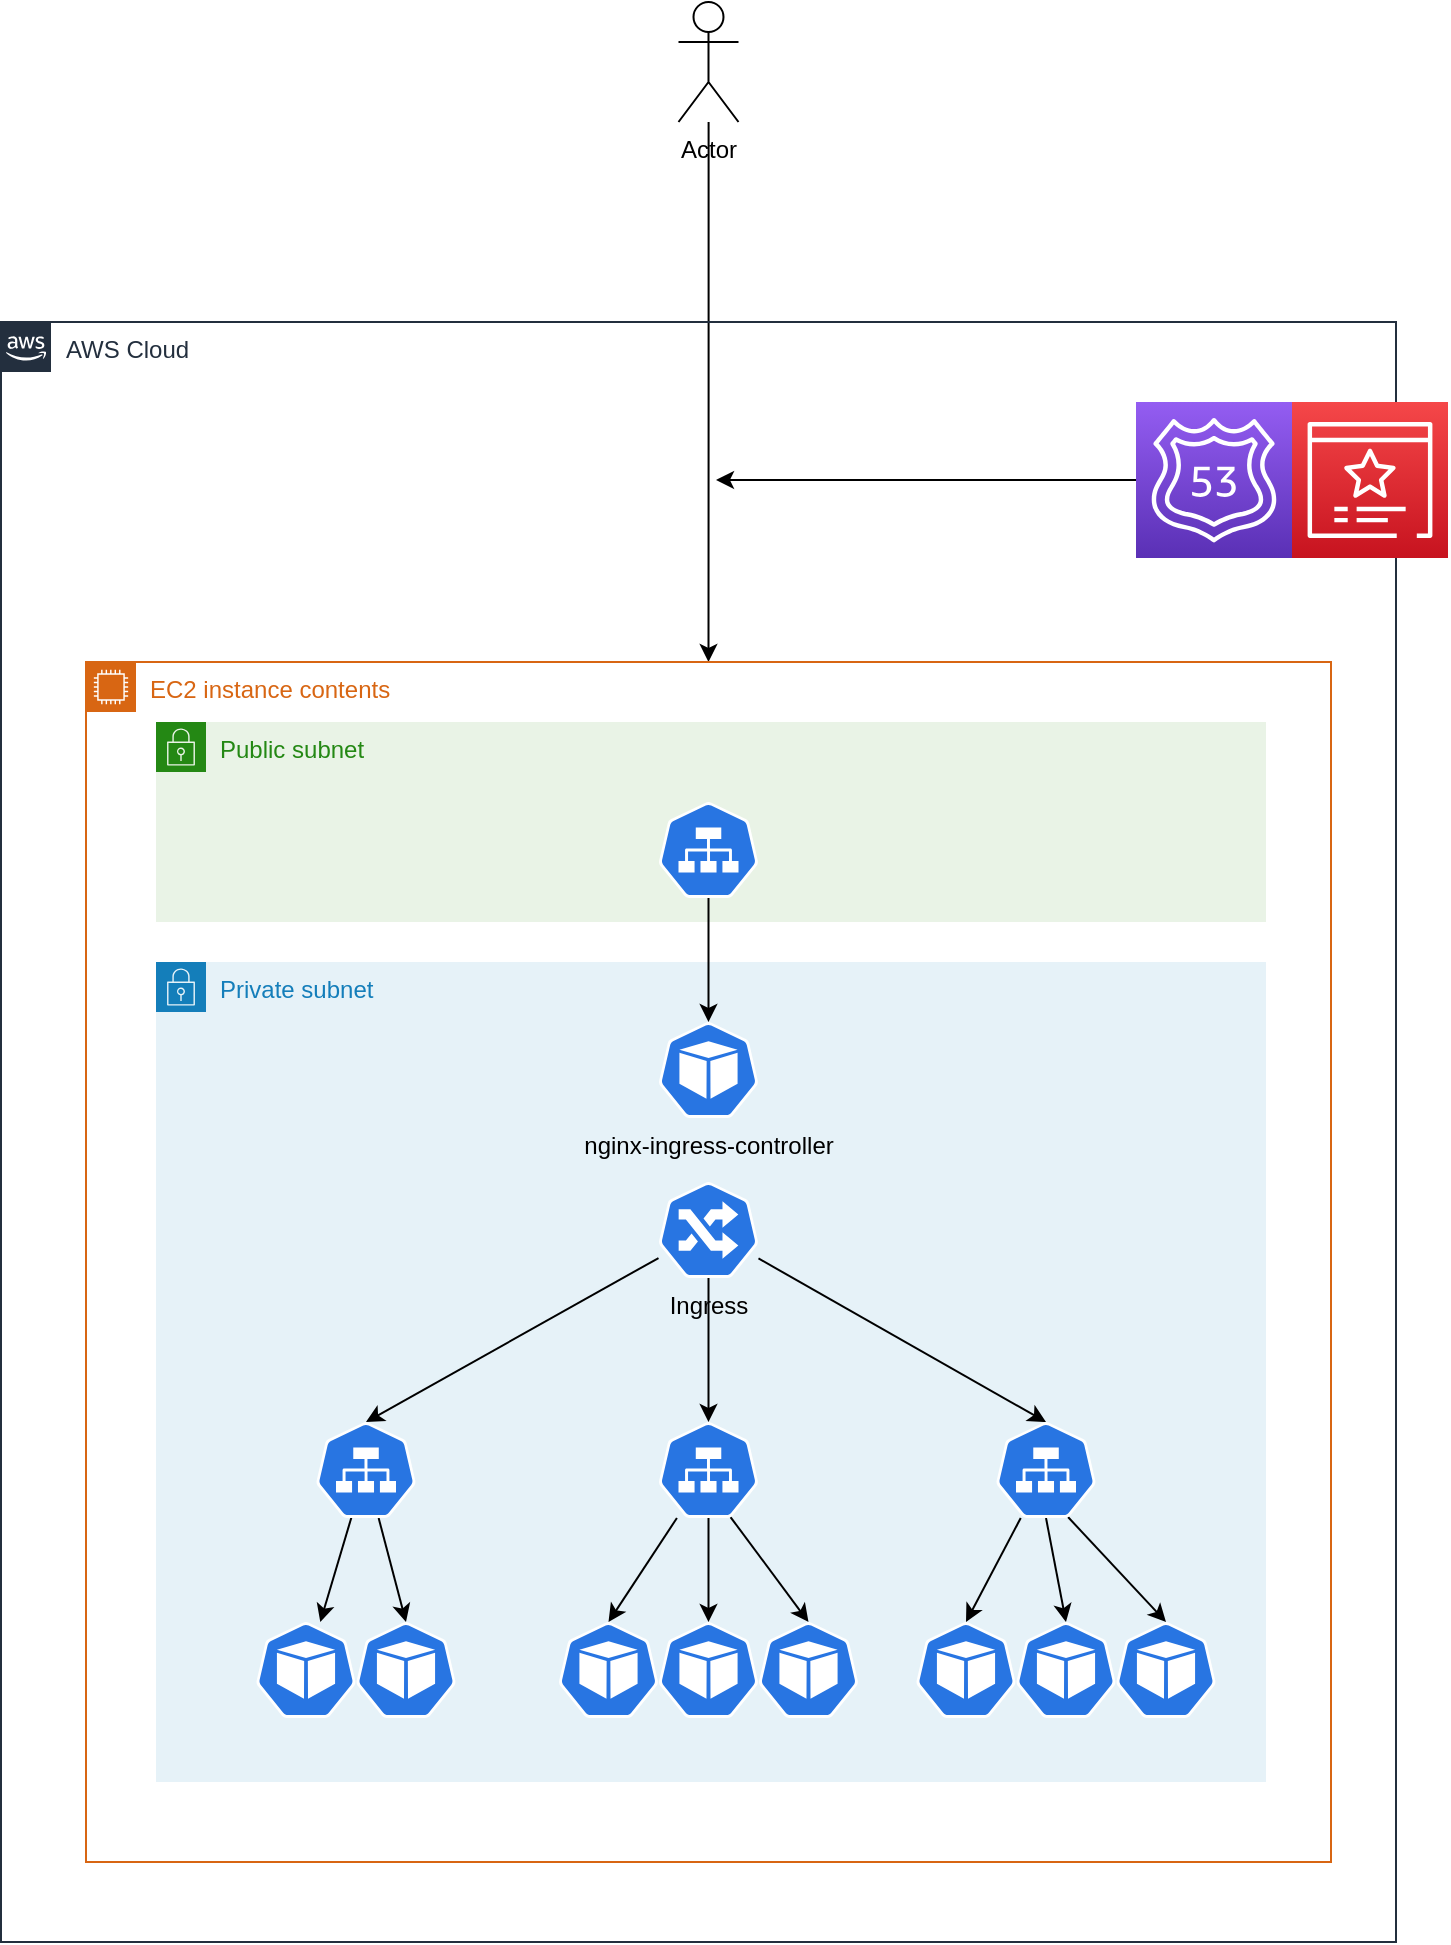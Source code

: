 <mxfile version="21.1.5" type="github">
  <diagram name="ページ1" id="b6cP6s-2PIrbOrg8djCM">
    <mxGraphModel dx="1687" dy="889" grid="1" gridSize="10" guides="1" tooltips="1" connect="1" arrows="1" fold="1" page="1" pageScale="1" pageWidth="827" pageHeight="1169" math="0" shadow="0">
      <root>
        <mxCell id="0" />
        <mxCell id="1" parent="0" />
        <mxCell id="jeN-R2pzI65hk0BV5s3f-5" style="edgeStyle=orthogonalEdgeStyle;rounded=0;orthogonalLoop=1;jettySize=auto;html=1;" edge="1" parent="1" source="jeN-R2pzI65hk0BV5s3f-4" target="jeN-R2pzI65hk0BV5s3f-13">
          <mxGeometry relative="1" as="geometry">
            <mxPoint x="245" y="200" as="targetPoint" />
          </mxGeometry>
        </mxCell>
        <mxCell id="jeN-R2pzI65hk0BV5s3f-4" value="Actor" style="shape=umlActor;verticalLabelPosition=bottom;verticalAlign=top;html=1;" vertex="1" parent="1">
          <mxGeometry x="431.25" y="20" width="30" height="60" as="geometry" />
        </mxCell>
        <mxCell id="jeN-R2pzI65hk0BV5s3f-6" value="AWS Cloud" style="points=[[0,0],[0.25,0],[0.5,0],[0.75,0],[1,0],[1,0.25],[1,0.5],[1,0.75],[1,1],[0.75,1],[0.5,1],[0.25,1],[0,1],[0,0.75],[0,0.5],[0,0.25]];outlineConnect=0;gradientColor=none;html=1;whiteSpace=wrap;fontSize=12;fontStyle=0;container=1;pointerEvents=0;collapsible=0;recursiveResize=0;shape=mxgraph.aws4.group;grIcon=mxgraph.aws4.group_aws_cloud_alt;strokeColor=#232F3E;fillColor=none;verticalAlign=top;align=left;spacingLeft=30;fontColor=#232F3E;dashed=0;" vertex="1" parent="1">
          <mxGeometry x="92.5" y="180" width="697.5" height="810" as="geometry" />
        </mxCell>
        <mxCell id="jeN-R2pzI65hk0BV5s3f-13" value="EC2 instance contents" style="points=[[0,0],[0.25,0],[0.5,0],[0.75,0],[1,0],[1,0.25],[1,0.5],[1,0.75],[1,1],[0.75,1],[0.5,1],[0.25,1],[0,1],[0,0.75],[0,0.5],[0,0.25]];outlineConnect=0;gradientColor=none;html=1;whiteSpace=wrap;fontSize=12;fontStyle=0;container=1;pointerEvents=0;collapsible=0;recursiveResize=0;shape=mxgraph.aws4.group;grIcon=mxgraph.aws4.group_ec2_instance_contents;strokeColor=#D86613;fillColor=none;verticalAlign=top;align=left;spacingLeft=30;fontColor=#D86613;dashed=0;" vertex="1" parent="jeN-R2pzI65hk0BV5s3f-6">
          <mxGeometry x="42.5" y="170" width="622.5" height="600" as="geometry" />
        </mxCell>
        <mxCell id="jeN-R2pzI65hk0BV5s3f-55" value="Private subnet" style="points=[[0,0],[0.25,0],[0.5,0],[0.75,0],[1,0],[1,0.25],[1,0.5],[1,0.75],[1,1],[0.75,1],[0.5,1],[0.25,1],[0,1],[0,0.75],[0,0.5],[0,0.25]];outlineConnect=0;gradientColor=none;html=1;whiteSpace=wrap;fontSize=12;fontStyle=0;container=1;pointerEvents=0;collapsible=0;recursiveResize=0;shape=mxgraph.aws4.group;grIcon=mxgraph.aws4.group_security_group;grStroke=0;strokeColor=#147EBA;fillColor=#E6F2F8;verticalAlign=top;align=left;spacingLeft=30;fontColor=#147EBA;dashed=0;" vertex="1" parent="jeN-R2pzI65hk0BV5s3f-13">
          <mxGeometry x="35" y="150" width="555" height="410" as="geometry" />
        </mxCell>
        <mxCell id="jeN-R2pzI65hk0BV5s3f-56" value="Public subnet" style="points=[[0,0],[0.25,0],[0.5,0],[0.75,0],[1,0],[1,0.25],[1,0.5],[1,0.75],[1,1],[0.75,1],[0.5,1],[0.25,1],[0,1],[0,0.75],[0,0.5],[0,0.25]];outlineConnect=0;gradientColor=none;html=1;whiteSpace=wrap;fontSize=12;fontStyle=0;container=1;pointerEvents=0;collapsible=0;recursiveResize=0;shape=mxgraph.aws4.group;grIcon=mxgraph.aws4.group_security_group;grStroke=0;strokeColor=#248814;fillColor=#E9F3E6;verticalAlign=top;align=left;spacingLeft=30;fontColor=#248814;dashed=0;" vertex="1" parent="jeN-R2pzI65hk0BV5s3f-13">
          <mxGeometry x="35" y="30" width="555" height="100" as="geometry" />
        </mxCell>
        <mxCell id="jeN-R2pzI65hk0BV5s3f-15" style="edgeStyle=orthogonalEdgeStyle;rounded=0;orthogonalLoop=1;jettySize=auto;html=1;" edge="1" parent="jeN-R2pzI65hk0BV5s3f-6" source="jeN-R2pzI65hk0BV5s3f-8">
          <mxGeometry relative="1" as="geometry">
            <mxPoint x="357.5" y="79" as="targetPoint" />
          </mxGeometry>
        </mxCell>
        <mxCell id="jeN-R2pzI65hk0BV5s3f-8" value="" style="sketch=0;points=[[0,0,0],[0.25,0,0],[0.5,0,0],[0.75,0,0],[1,0,0],[0,1,0],[0.25,1,0],[0.5,1,0],[0.75,1,0],[1,1,0],[0,0.25,0],[0,0.5,0],[0,0.75,0],[1,0.25,0],[1,0.5,0],[1,0.75,0]];outlineConnect=0;fontColor=#232F3E;gradientColor=#945DF2;gradientDirection=north;fillColor=#5A30B5;strokeColor=#ffffff;dashed=0;verticalLabelPosition=bottom;verticalAlign=top;align=center;html=1;fontSize=12;fontStyle=0;aspect=fixed;shape=mxgraph.aws4.resourceIcon;resIcon=mxgraph.aws4.route_53;" vertex="1" parent="jeN-R2pzI65hk0BV5s3f-6">
          <mxGeometry x="567.5" y="40" width="78" height="78" as="geometry" />
        </mxCell>
        <mxCell id="jeN-R2pzI65hk0BV5s3f-9" value="" style="sketch=0;points=[[0,0,0],[0.25,0,0],[0.5,0,0],[0.75,0,0],[1,0,0],[0,1,0],[0.25,1,0],[0.5,1,0],[0.75,1,0],[1,1,0],[0,0.25,0],[0,0.5,0],[0,0.75,0],[1,0.25,0],[1,0.5,0],[1,0.75,0]];outlineConnect=0;fontColor=#232F3E;gradientColor=#F54749;gradientDirection=north;fillColor=#C7131F;strokeColor=#ffffff;dashed=0;verticalLabelPosition=bottom;verticalAlign=top;align=center;html=1;fontSize=12;fontStyle=0;aspect=fixed;shape=mxgraph.aws4.resourceIcon;resIcon=mxgraph.aws4.certificate_manager_3;" vertex="1" parent="jeN-R2pzI65hk0BV5s3f-6">
          <mxGeometry x="645.5" y="40" width="78" height="78" as="geometry" />
        </mxCell>
        <mxCell id="jeN-R2pzI65hk0BV5s3f-24" style="edgeStyle=orthogonalEdgeStyle;rounded=0;orthogonalLoop=1;jettySize=auto;html=1;strokeColor=none;" edge="1" parent="1" source="jeN-R2pzI65hk0BV5s3f-20" target="jeN-R2pzI65hk0BV5s3f-21">
          <mxGeometry relative="1" as="geometry">
            <Array as="points">
              <mxPoint x="275" y="634" />
            </Array>
          </mxGeometry>
        </mxCell>
        <mxCell id="jeN-R2pzI65hk0BV5s3f-25" style="rounded=0;orthogonalLoop=1;jettySize=auto;html=1;entryX=0.5;entryY=0;entryDx=0;entryDy=0;entryPerimeter=0;" edge="1" parent="1" source="jeN-R2pzI65hk0BV5s3f-20" target="jeN-R2pzI65hk0BV5s3f-21">
          <mxGeometry relative="1" as="geometry" />
        </mxCell>
        <mxCell id="jeN-R2pzI65hk0BV5s3f-28" style="edgeStyle=orthogonalEdgeStyle;rounded=0;orthogonalLoop=1;jettySize=auto;html=1;" edge="1" parent="1" source="jeN-R2pzI65hk0BV5s3f-20" target="jeN-R2pzI65hk0BV5s3f-26">
          <mxGeometry relative="1" as="geometry" />
        </mxCell>
        <mxCell id="jeN-R2pzI65hk0BV5s3f-29" style="rounded=0;orthogonalLoop=1;jettySize=auto;html=1;entryX=0.5;entryY=0;entryDx=0;entryDy=0;entryPerimeter=0;" edge="1" parent="1" source="jeN-R2pzI65hk0BV5s3f-20" target="jeN-R2pzI65hk0BV5s3f-27">
          <mxGeometry relative="1" as="geometry" />
        </mxCell>
        <mxCell id="jeN-R2pzI65hk0BV5s3f-20" value="Ingress" style="sketch=0;html=1;dashed=0;whitespace=wrap;fillColor=#2875E2;strokeColor=#ffffff;points=[[0.005,0.63,0],[0.1,0.2,0],[0.9,0.2,0],[0.5,0,0],[0.995,0.63,0],[0.72,0.99,0],[0.5,1,0],[0.28,0.99,0]];verticalLabelPosition=bottom;align=center;verticalAlign=top;shape=mxgraph.kubernetes.icon;prIcon=ing" vertex="1" parent="1">
          <mxGeometry x="421.25" y="610" width="50" height="48" as="geometry" />
        </mxCell>
        <mxCell id="jeN-R2pzI65hk0BV5s3f-44" style="rounded=0;orthogonalLoop=1;jettySize=auto;html=1;" edge="1" parent="1" target="jeN-R2pzI65hk0BV5s3f-38">
          <mxGeometry relative="1" as="geometry">
            <mxPoint x="270" y="770" as="sourcePoint" />
          </mxGeometry>
        </mxCell>
        <mxCell id="jeN-R2pzI65hk0BV5s3f-45" style="rounded=0;orthogonalLoop=1;jettySize=auto;html=1;entryX=0.5;entryY=0;entryDx=0;entryDy=0;entryPerimeter=0;" edge="1" parent="1" source="jeN-R2pzI65hk0BV5s3f-21" target="jeN-R2pzI65hk0BV5s3f-37">
          <mxGeometry relative="1" as="geometry" />
        </mxCell>
        <mxCell id="jeN-R2pzI65hk0BV5s3f-21" value="" style="sketch=0;html=1;dashed=0;whitespace=wrap;fillColor=#2875E2;strokeColor=#ffffff;points=[[0.005,0.63,0],[0.1,0.2,0],[0.9,0.2,0],[0.5,0,0],[0.995,0.63,0],[0.72,0.99,0],[0.5,1,0],[0.28,0.99,0]];verticalLabelPosition=bottom;align=center;verticalAlign=top;shape=mxgraph.kubernetes.icon;prIcon=svc" vertex="1" parent="1">
          <mxGeometry x="250" y="730" width="50" height="48" as="geometry" />
        </mxCell>
        <mxCell id="jeN-R2pzI65hk0BV5s3f-32" style="edgeStyle=orthogonalEdgeStyle;rounded=0;orthogonalLoop=1;jettySize=auto;html=1;entryX=0.5;entryY=0;entryDx=0;entryDy=0;entryPerimeter=0;" edge="1" parent="1" source="jeN-R2pzI65hk0BV5s3f-22" target="jeN-R2pzI65hk0BV5s3f-31">
          <mxGeometry relative="1" as="geometry" />
        </mxCell>
        <mxCell id="jeN-R2pzI65hk0BV5s3f-22" value="" style="sketch=0;html=1;dashed=0;whitespace=wrap;fillColor=#2875E2;strokeColor=#ffffff;points=[[0.005,0.63,0],[0.1,0.2,0],[0.9,0.2,0],[0.5,0,0],[0.995,0.63,0],[0.72,0.99,0],[0.5,1,0],[0.28,0.99,0]];verticalLabelPosition=bottom;align=center;verticalAlign=top;shape=mxgraph.kubernetes.icon;prIcon=svc" vertex="1" parent="1">
          <mxGeometry x="421.25" y="420" width="50" height="48" as="geometry" />
        </mxCell>
        <mxCell id="jeN-R2pzI65hk0BV5s3f-46" style="rounded=0;orthogonalLoop=1;jettySize=auto;html=1;entryX=0.5;entryY=0;entryDx=0;entryDy=0;entryPerimeter=0;" edge="1" parent="1" source="jeN-R2pzI65hk0BV5s3f-26" target="jeN-R2pzI65hk0BV5s3f-36">
          <mxGeometry relative="1" as="geometry" />
        </mxCell>
        <mxCell id="jeN-R2pzI65hk0BV5s3f-47" style="edgeStyle=orthogonalEdgeStyle;rounded=0;orthogonalLoop=1;jettySize=auto;html=1;entryX=0.5;entryY=0;entryDx=0;entryDy=0;entryPerimeter=0;" edge="1" parent="1" source="jeN-R2pzI65hk0BV5s3f-26" target="jeN-R2pzI65hk0BV5s3f-35">
          <mxGeometry relative="1" as="geometry" />
        </mxCell>
        <mxCell id="jeN-R2pzI65hk0BV5s3f-49" style="rounded=0;orthogonalLoop=1;jettySize=auto;html=1;exitX=0.72;exitY=0.99;exitDx=0;exitDy=0;exitPerimeter=0;entryX=0.5;entryY=0;entryDx=0;entryDy=0;entryPerimeter=0;" edge="1" parent="1" source="jeN-R2pzI65hk0BV5s3f-26" target="jeN-R2pzI65hk0BV5s3f-40">
          <mxGeometry relative="1" as="geometry" />
        </mxCell>
        <mxCell id="jeN-R2pzI65hk0BV5s3f-26" value="" style="sketch=0;html=1;dashed=0;whitespace=wrap;fillColor=#2875E2;strokeColor=#ffffff;points=[[0.005,0.63,0],[0.1,0.2,0],[0.9,0.2,0],[0.5,0,0],[0.995,0.63,0],[0.72,0.99,0],[0.5,1,0],[0.28,0.99,0]];verticalLabelPosition=bottom;align=center;verticalAlign=top;shape=mxgraph.kubernetes.icon;prIcon=svc" vertex="1" parent="1">
          <mxGeometry x="421.25" y="730" width="50" height="48" as="geometry" />
        </mxCell>
        <mxCell id="jeN-R2pzI65hk0BV5s3f-50" style="rounded=0;orthogonalLoop=1;jettySize=auto;html=1;entryX=0.5;entryY=0;entryDx=0;entryDy=0;entryPerimeter=0;" edge="1" parent="1" source="jeN-R2pzI65hk0BV5s3f-27" target="jeN-R2pzI65hk0BV5s3f-42">
          <mxGeometry relative="1" as="geometry" />
        </mxCell>
        <mxCell id="jeN-R2pzI65hk0BV5s3f-52" style="rounded=0;orthogonalLoop=1;jettySize=auto;html=1;exitX=0.5;exitY=1;exitDx=0;exitDy=0;exitPerimeter=0;entryX=0.5;entryY=0;entryDx=0;entryDy=0;entryPerimeter=0;" edge="1" parent="1" source="jeN-R2pzI65hk0BV5s3f-27" target="jeN-R2pzI65hk0BV5s3f-41">
          <mxGeometry relative="1" as="geometry" />
        </mxCell>
        <mxCell id="jeN-R2pzI65hk0BV5s3f-53" style="rounded=0;orthogonalLoop=1;jettySize=auto;html=1;exitX=0.72;exitY=0.99;exitDx=0;exitDy=0;exitPerimeter=0;entryX=0.5;entryY=0;entryDx=0;entryDy=0;entryPerimeter=0;" edge="1" parent="1" source="jeN-R2pzI65hk0BV5s3f-27" target="jeN-R2pzI65hk0BV5s3f-43">
          <mxGeometry relative="1" as="geometry" />
        </mxCell>
        <mxCell id="jeN-R2pzI65hk0BV5s3f-27" value="" style="sketch=0;html=1;dashed=0;whitespace=wrap;fillColor=#2875E2;strokeColor=#ffffff;points=[[0.005,0.63,0],[0.1,0.2,0],[0.9,0.2,0],[0.5,0,0],[0.995,0.63,0],[0.72,0.99,0],[0.5,1,0],[0.28,0.99,0]];verticalLabelPosition=bottom;align=center;verticalAlign=top;shape=mxgraph.kubernetes.icon;prIcon=svc" vertex="1" parent="1">
          <mxGeometry x="590" y="730" width="50" height="48" as="geometry" />
        </mxCell>
        <mxCell id="jeN-R2pzI65hk0BV5s3f-31" value="nginx-ingress-controller" style="sketch=0;html=1;dashed=0;whitespace=wrap;fillColor=#2875E2;strokeColor=#ffffff;points=[[0.005,0.63,0],[0.1,0.2,0],[0.9,0.2,0],[0.5,0,0],[0.995,0.63,0],[0.72,0.99,0],[0.5,1,0],[0.28,0.99,0]];verticalLabelPosition=bottom;align=center;verticalAlign=top;shape=mxgraph.kubernetes.icon;prIcon=pod" vertex="1" parent="1">
          <mxGeometry x="421.25" y="530" width="50" height="48" as="geometry" />
        </mxCell>
        <mxCell id="jeN-R2pzI65hk0BV5s3f-35" value="" style="sketch=0;html=1;dashed=0;whitespace=wrap;fillColor=#2875E2;strokeColor=#ffffff;points=[[0.005,0.63,0],[0.1,0.2,0],[0.9,0.2,0],[0.5,0,0],[0.995,0.63,0],[0.72,0.99,0],[0.5,1,0],[0.28,0.99,0]];verticalLabelPosition=bottom;align=center;verticalAlign=top;shape=mxgraph.kubernetes.icon;prIcon=pod" vertex="1" parent="1">
          <mxGeometry x="421.25" y="830" width="50" height="48" as="geometry" />
        </mxCell>
        <mxCell id="jeN-R2pzI65hk0BV5s3f-36" value="" style="sketch=0;html=1;dashed=0;whitespace=wrap;fillColor=#2875E2;strokeColor=#ffffff;points=[[0.005,0.63,0],[0.1,0.2,0],[0.9,0.2,0],[0.5,0,0],[0.995,0.63,0],[0.72,0.99,0],[0.5,1,0],[0.28,0.99,0]];verticalLabelPosition=bottom;align=center;verticalAlign=top;shape=mxgraph.kubernetes.icon;prIcon=pod" vertex="1" parent="1">
          <mxGeometry x="371.25" y="830" width="50" height="48" as="geometry" />
        </mxCell>
        <mxCell id="jeN-R2pzI65hk0BV5s3f-37" value="" style="sketch=0;html=1;dashed=0;whitespace=wrap;fillColor=#2875E2;strokeColor=#ffffff;points=[[0.005,0.63,0],[0.1,0.2,0],[0.9,0.2,0],[0.5,0,0],[0.995,0.63,0],[0.72,0.99,0],[0.5,1,0],[0.28,0.99,0]];verticalLabelPosition=bottom;align=center;verticalAlign=top;shape=mxgraph.kubernetes.icon;prIcon=pod" vertex="1" parent="1">
          <mxGeometry x="270" y="830" width="50" height="48" as="geometry" />
        </mxCell>
        <mxCell id="jeN-R2pzI65hk0BV5s3f-38" value="" style="sketch=0;html=1;dashed=0;whitespace=wrap;fillColor=#2875E2;strokeColor=#ffffff;points=[[0.005,0.63,0],[0.1,0.2,0],[0.9,0.2,0],[0.5,0,0],[0.995,0.63,0],[0.72,0.99,0],[0.5,1,0],[0.28,0.99,0]];verticalLabelPosition=bottom;align=center;verticalAlign=top;shape=mxgraph.kubernetes.icon;prIcon=pod" vertex="1" parent="1">
          <mxGeometry x="220" y="830" width="50" height="48" as="geometry" />
        </mxCell>
        <mxCell id="jeN-R2pzI65hk0BV5s3f-40" value="" style="sketch=0;html=1;dashed=0;whitespace=wrap;fillColor=#2875E2;strokeColor=#ffffff;points=[[0.005,0.63,0],[0.1,0.2,0],[0.9,0.2,0],[0.5,0,0],[0.995,0.63,0],[0.72,0.99,0],[0.5,1,0],[0.28,0.99,0]];verticalLabelPosition=bottom;align=center;verticalAlign=top;shape=mxgraph.kubernetes.icon;prIcon=pod" vertex="1" parent="1">
          <mxGeometry x="471.25" y="830" width="50" height="48" as="geometry" />
        </mxCell>
        <mxCell id="jeN-R2pzI65hk0BV5s3f-41" value="" style="sketch=0;html=1;dashed=0;whitespace=wrap;fillColor=#2875E2;strokeColor=#ffffff;points=[[0.005,0.63,0],[0.1,0.2,0],[0.9,0.2,0],[0.5,0,0],[0.995,0.63,0],[0.72,0.99,0],[0.5,1,0],[0.28,0.99,0]];verticalLabelPosition=bottom;align=center;verticalAlign=top;shape=mxgraph.kubernetes.icon;prIcon=pod" vertex="1" parent="1">
          <mxGeometry x="600" y="830" width="50" height="48" as="geometry" />
        </mxCell>
        <mxCell id="jeN-R2pzI65hk0BV5s3f-42" value="" style="sketch=0;html=1;dashed=0;whitespace=wrap;fillColor=#2875E2;strokeColor=#ffffff;points=[[0.005,0.63,0],[0.1,0.2,0],[0.9,0.2,0],[0.5,0,0],[0.995,0.63,0],[0.72,0.99,0],[0.5,1,0],[0.28,0.99,0]];verticalLabelPosition=bottom;align=center;verticalAlign=top;shape=mxgraph.kubernetes.icon;prIcon=pod" vertex="1" parent="1">
          <mxGeometry x="550" y="830" width="50" height="48" as="geometry" />
        </mxCell>
        <mxCell id="jeN-R2pzI65hk0BV5s3f-43" value="" style="sketch=0;html=1;dashed=0;whitespace=wrap;fillColor=#2875E2;strokeColor=#ffffff;points=[[0.005,0.63,0],[0.1,0.2,0],[0.9,0.2,0],[0.5,0,0],[0.995,0.63,0],[0.72,0.99,0],[0.5,1,0],[0.28,0.99,0]];verticalLabelPosition=bottom;align=center;verticalAlign=top;shape=mxgraph.kubernetes.icon;prIcon=pod" vertex="1" parent="1">
          <mxGeometry x="650" y="830" width="50" height="48" as="geometry" />
        </mxCell>
      </root>
    </mxGraphModel>
  </diagram>
</mxfile>
